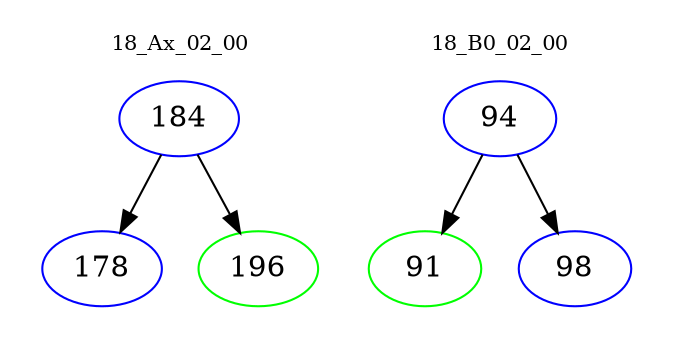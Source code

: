 digraph{
subgraph cluster_0 {
color = white
label = "18_Ax_02_00";
fontsize=10;
T0_184 [label="184", color="blue"]
T0_184 -> T0_178 [color="black"]
T0_178 [label="178", color="blue"]
T0_184 -> T0_196 [color="black"]
T0_196 [label="196", color="green"]
}
subgraph cluster_1 {
color = white
label = "18_B0_02_00";
fontsize=10;
T1_94 [label="94", color="blue"]
T1_94 -> T1_91 [color="black"]
T1_91 [label="91", color="green"]
T1_94 -> T1_98 [color="black"]
T1_98 [label="98", color="blue"]
}
}
